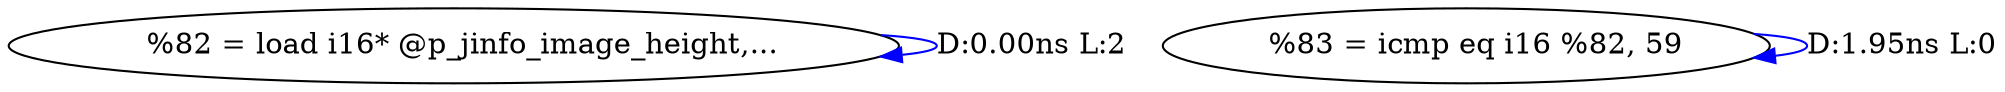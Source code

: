 digraph {
Node0x411a4b0[label="  %82 = load i16* @p_jinfo_image_height,..."];
Node0x411a4b0 -> Node0x411a4b0[label="D:0.00ns L:2",color=blue];
Node0x411a5f0[label="  %83 = icmp eq i16 %82, 59"];
Node0x411a5f0 -> Node0x411a5f0[label="D:1.95ns L:0",color=blue];
}

